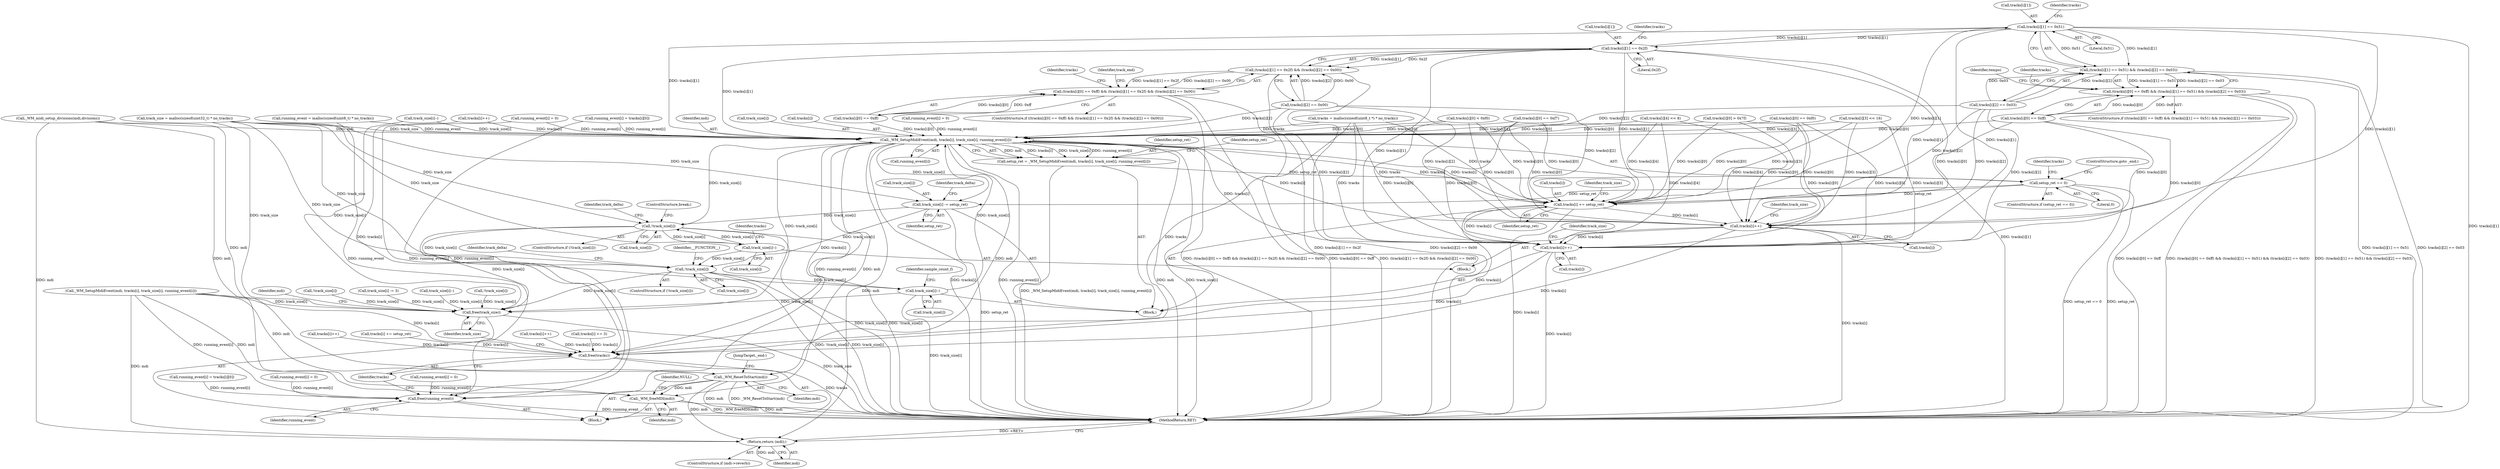 digraph "0_wildmidi_660b513d99bced8783a4a5984ac2f742c74ebbdd_1@pointer" {
"1001257" [label="(Call,tracks[i][1] == 0x51)"];
"1001225" [label="(Call,tracks[i][1] == 0x2f)"];
"1001257" [label="(Call,tracks[i][1] == 0x51)"];
"1001147" [label="(Call,_WM_SetupMidiEvent(mdi, tracks[i], track_size[i], running_event[i]))"];
"1001145" [label="(Call,setup_ret = _WM_SetupMidiEvent(mdi, tracks[i], track_size[i], running_event[i]))"];
"1001159" [label="(Call,setup_ret == 0)"];
"1001306" [label="(Call,tracks[i] += setup_ret)"];
"1001353" [label="(Call,tracks[i]++)"];
"1001396" [label="(Call,tracks[i]++)"];
"1001519" [label="(Call,free(tracks))"];
"1001311" [label="(Call,track_size[i] -= setup_ret)"];
"1001332" [label="(Call,!track_size[i])"];
"1001357" [label="(Call,track_size[i]--)"];
"1001368" [label="(Call,!track_size[i])"];
"1001400" [label="(Call,track_size[i]--)"];
"1001521" [label="(Call,free(track_size))"];
"1001508" [label="(Call,_WM_ResetToStart(mdi))"];
"1001527" [label="(Return,return (mdi);)"];
"1001529" [label="(Call,_WM_freeMDI(mdi))"];
"1001517" [label="(Call,free(running_event))"];
"1001224" [label="(Call,(tracks[i][1] == 0x2f) && (tracks[i][2] == 0x00))"];
"1001216" [label="(Call,(tracks[i][0] == 0xff) && (tracks[i][1] == 0x2f) && (tracks[i][2] == 0x00))"];
"1001256" [label="(Call,(tracks[i][1] == 0x51) && (tracks[i][2] == 0x03))"];
"1001248" [label="(Call,(tracks[i][0] == 0xff) && (tracks[i][1] == 0x51) && (tracks[i][2] == 0x03))"];
"1001519" [label="(Call,free(tracks))"];
"1001160" [label="(Identifier,setup_ret)"];
"1001525" [label="(Identifier,mdi)"];
"1001312" [label="(Call,track_size[i])"];
"1001263" [label="(Literal,0x51)"];
"1000393" [label="(Call,_WM_midi_setup_divisions(mdi,divisions))"];
"1000645" [label="(Call,track_size[i]--)"];
"1001147" [label="(Call,_WM_SetupMidiEvent(mdi, tracks[i], track_size[i], running_event[i]))"];
"1001201" [label="(Call,tracks[i][0] == 0xf7)"];
"1001520" [label="(Identifier,tracks)"];
"1001148" [label="(Identifier,mdi)"];
"1001530" [label="(Identifier,mdi)"];
"1001152" [label="(Call,track_size[i])"];
"1001527" [label="(Return,return (mdi);)"];
"1001333" [label="(Call,track_size[i])"];
"1001358" [label="(Call,track_size[i])"];
"1001217" [label="(Call,tracks[i][0] == 0xff)"];
"1001149" [label="(Call,tracks[i])"];
"1000396" [label="(Call,tracks = malloc(sizeof(uint8_t *) * no_tracks))"];
"1001257" [label="(Call,tracks[i][1] == 0x51)"];
"1001226" [label="(Call,tracks[i][1])"];
"1001235" [label="(Identifier,tracks)"];
"1001224" [label="(Call,(tracks[i][1] == 0x2f) && (tracks[i][2] == 0x00))"];
"1001523" [label="(ControlStructure,if (mdi->reverb))"];
"1001400" [label="(Call,track_size[i]--)"];
"1001405" [label="(Identifier,sample_count_f)"];
"1001248" [label="(Call,(tracks[i][0] == 0xff) && (tracks[i][1] == 0x51) && (tracks[i][2] == 0x03))"];
"1001012" [label="(Call,!track_size[i])"];
"1000123" [label="(Block,)"];
"1001144" [label="(Block,)"];
"1001308" [label="(Identifier,tracks)"];
"1001310" [label="(Identifier,setup_ret)"];
"1001509" [label="(Identifier,mdi)"];
"1001264" [label="(Call,tracks[i][2] == 0x03)"];
"1001396" [label="(Call,tracks[i]++)"];
"1001521" [label="(Call,free(track_size))"];
"1001040" [label="(Call,tracks[i]++)"];
"1001252" [label="(Identifier,tracks)"];
"1001163" [label="(ControlStructure,goto _end;)"];
"1001138" [label="(Call,running_event[i] = 0)"];
"1001354" [label="(Call,tracks[i])"];
"1000784" [label="(Call,_WM_SetupMidiEvent(mdi, tracks[i], track_size[i], running_event[i]))"];
"1001339" [label="(Identifier,track_delta)"];
"1001311" [label="(Call,track_size[i] -= setup_ret)"];
"1001155" [label="(Call,running_event[i])"];
"1000889" [label="(Call,track_size[i] -= 3)"];
"1001533" [label="(MethodReturn,RET)"];
"1001161" [label="(Literal,0)"];
"1001528" [label="(Identifier,mdi)"];
"1001242" [label="(Identifier,track_end)"];
"1001307" [label="(Call,tracks[i])"];
"1001529" [label="(Call,_WM_freeMDI(mdi))"];
"1001397" [label="(Call,tracks[i])"];
"1001401" [label="(Call,track_size[i])"];
"1001216" [label="(Call,(tracks[i][0] == 0xff) && (tracks[i][1] == 0x2f) && (tracks[i][2] == 0x00))"];
"1001174" [label="(Call,tracks[i][0] < 0xf0)"];
"1001231" [label="(Literal,0x2f)"];
"1000846" [label="(Call,running_event[i] = 0)"];
"1001306" [label="(Call,tracks[i] += setup_ret)"];
"1001165" [label="(Call,tracks[i][0] > 0x7f)"];
"1001249" [label="(Call,tracks[i][0] == 0xff)"];
"1001283" [label="(Call,tracks[i][4] << 8)"];
"1000403" [label="(Call,track_size = malloc(sizeof(uint32_t) * no_tracks))"];
"1001256" [label="(Call,(tracks[i][1] == 0x51) && (tracks[i][2] == 0x03))"];
"1001159" [label="(Call,setup_ret == 0)"];
"1001359" [label="(Identifier,track_size)"];
"1001364" [label="(Identifier,tracks)"];
"1001368" [label="(Call,!track_size[i])"];
"1000424" [label="(Call,running_event = malloc(sizeof(uint8_t) * no_tracks))"];
"1001331" [label="(ControlStructure,if (!track_size[i]))"];
"1001275" [label="(Call,tracks[i][3] << 16)"];
"1000641" [label="(Call,tracks[i]++)"];
"1001510" [label="(JumpTarget,_end:)"];
"1001044" [label="(Call,track_size[i]--)"];
"1001258" [label="(Call,tracks[i][1])"];
"1001313" [label="(Identifier,track_size)"];
"1001532" [label="(Identifier,NULL)"];
"1000583" [label="(Call,running_event[i] = 0)"];
"1001382" [label="(Identifier,track_delta)"];
"1001318" [label="(Identifier,track_delta)"];
"1000819" [label="(Call,running_event[i] = tracks[i][0])"];
"1001332" [label="(Call,!track_size[i])"];
"1001402" [label="(Identifier,track_size)"];
"1001146" [label="(Identifier,setup_ret)"];
"1001225" [label="(Call,tracks[i][1] == 0x2f)"];
"1001273" [label="(Identifier,tempo)"];
"1001247" [label="(ControlStructure,if ((tracks[i][0] == 0xff) && (tracks[i][1] == 0x51) && (tracks[i][2] == 0x03)))"];
"1001336" [label="(ControlStructure,break;)"];
"1001315" [label="(Identifier,setup_ret)"];
"1001357" [label="(Call,track_size[i]--)"];
"1001517" [label="(Call,free(running_event))"];
"1001330" [label="(Block,)"];
"1001518" [label="(Identifier,running_event)"];
"1001168" [label="(Identifier,tracks)"];
"1001232" [label="(Call,tracks[i][2] == 0x00)"];
"1000976" [label="(Call,!track_size[i])"];
"1001367" [label="(ControlStructure,if (!track_size[i]))"];
"1001158" [label="(ControlStructure,if (setup_ret == 0))"];
"1001194" [label="(Call,tracks[i][0] == 0xf0)"];
"1000884" [label="(Call,tracks[i] += 3)"];
"1001215" [label="(ControlStructure,if ((tracks[i][0] == 0xff) && (tracks[i][1] == 0x2f) && (tracks[i][2] == 0x00)))"];
"1001508" [label="(Call,_WM_ResetToStart(mdi))"];
"1001374" [label="(Identifier,__FUNCTION__)"];
"1001182" [label="(Call,running_event[i] = tracks[i][0])"];
"1001267" [label="(Identifier,tracks)"];
"1001353" [label="(Call,tracks[i]++)"];
"1001522" [label="(Identifier,track_size)"];
"1000997" [label="(Call,tracks[i]++)"];
"1001145" [label="(Call,setup_ret = _WM_SetupMidiEvent(mdi, tracks[i], track_size[i], running_event[i]))"];
"1001209" [label="(Call,running_event[i] = 0)"];
"1001369" [label="(Call,track_size[i])"];
"1000955" [label="(Call,tracks[i] += setup_ret)"];
"1001257" -> "1001256"  [label="AST: "];
"1001257" -> "1001263"  [label="CFG: "];
"1001258" -> "1001257"  [label="AST: "];
"1001263" -> "1001257"  [label="AST: "];
"1001267" -> "1001257"  [label="CFG: "];
"1001256" -> "1001257"  [label="CFG: "];
"1001257" -> "1001533"  [label="DDG: tracks[i][1]"];
"1001257" -> "1001147"  [label="DDG: tracks[i][1]"];
"1001257" -> "1001225"  [label="DDG: tracks[i][1]"];
"1001257" -> "1001256"  [label="DDG: tracks[i][1]"];
"1001257" -> "1001256"  [label="DDG: 0x51"];
"1001225" -> "1001257"  [label="DDG: tracks[i][1]"];
"1001257" -> "1001306"  [label="DDG: tracks[i][1]"];
"1001257" -> "1001353"  [label="DDG: tracks[i][1]"];
"1001257" -> "1001396"  [label="DDG: tracks[i][1]"];
"1001225" -> "1001224"  [label="AST: "];
"1001225" -> "1001231"  [label="CFG: "];
"1001226" -> "1001225"  [label="AST: "];
"1001231" -> "1001225"  [label="AST: "];
"1001235" -> "1001225"  [label="CFG: "];
"1001224" -> "1001225"  [label="CFG: "];
"1001225" -> "1001533"  [label="DDG: tracks[i][1]"];
"1001225" -> "1001147"  [label="DDG: tracks[i][1]"];
"1001225" -> "1001224"  [label="DDG: tracks[i][1]"];
"1001225" -> "1001224"  [label="DDG: 0x2f"];
"1001225" -> "1001306"  [label="DDG: tracks[i][1]"];
"1001225" -> "1001353"  [label="DDG: tracks[i][1]"];
"1001225" -> "1001396"  [label="DDG: tracks[i][1]"];
"1001147" -> "1001145"  [label="AST: "];
"1001147" -> "1001155"  [label="CFG: "];
"1001148" -> "1001147"  [label="AST: "];
"1001149" -> "1001147"  [label="AST: "];
"1001152" -> "1001147"  [label="AST: "];
"1001155" -> "1001147"  [label="AST: "];
"1001145" -> "1001147"  [label="CFG: "];
"1001147" -> "1001533"  [label="DDG: running_event[i]"];
"1001147" -> "1001533"  [label="DDG: mdi"];
"1001147" -> "1001533"  [label="DDG: track_size[i]"];
"1001147" -> "1001533"  [label="DDG: tracks[i]"];
"1001147" -> "1001145"  [label="DDG: mdi"];
"1001147" -> "1001145"  [label="DDG: tracks[i]"];
"1001147" -> "1001145"  [label="DDG: track_size[i]"];
"1001147" -> "1001145"  [label="DDG: running_event[i]"];
"1000393" -> "1001147"  [label="DDG: mdi"];
"1001264" -> "1001147"  [label="DDG: tracks[i][2]"];
"1000396" -> "1001147"  [label="DDG: tracks"];
"1001165" -> "1001147"  [label="DDG: tracks[i][0]"];
"1001217" -> "1001147"  [label="DDG: tracks[i][0]"];
"1001232" -> "1001147"  [label="DDG: tracks[i][2]"];
"1001201" -> "1001147"  [label="DDG: tracks[i][0]"];
"1001275" -> "1001147"  [label="DDG: tracks[i][3]"];
"1001249" -> "1001147"  [label="DDG: tracks[i][0]"];
"1001306" -> "1001147"  [label="DDG: tracks[i]"];
"1001283" -> "1001147"  [label="DDG: tracks[i][4]"];
"1001194" -> "1001147"  [label="DDG: tracks[i][0]"];
"1001353" -> "1001147"  [label="DDG: tracks[i]"];
"1001396" -> "1001147"  [label="DDG: tracks[i]"];
"1000641" -> "1001147"  [label="DDG: tracks[i]"];
"1001174" -> "1001147"  [label="DDG: tracks[i][0]"];
"1001332" -> "1001147"  [label="DDG: track_size[i]"];
"1000645" -> "1001147"  [label="DDG: track_size[i]"];
"1000403" -> "1001147"  [label="DDG: track_size"];
"1001400" -> "1001147"  [label="DDG: track_size[i]"];
"1001138" -> "1001147"  [label="DDG: running_event[i]"];
"1000424" -> "1001147"  [label="DDG: running_event"];
"1001182" -> "1001147"  [label="DDG: running_event[i]"];
"1001209" -> "1001147"  [label="DDG: running_event[i]"];
"1001147" -> "1001306"  [label="DDG: tracks[i]"];
"1001147" -> "1001311"  [label="DDG: track_size[i]"];
"1001147" -> "1001508"  [label="DDG: mdi"];
"1001147" -> "1001517"  [label="DDG: running_event[i]"];
"1001147" -> "1001519"  [label="DDG: tracks[i]"];
"1001147" -> "1001521"  [label="DDG: track_size[i]"];
"1001147" -> "1001527"  [label="DDG: mdi"];
"1001147" -> "1001529"  [label="DDG: mdi"];
"1001145" -> "1001144"  [label="AST: "];
"1001146" -> "1001145"  [label="AST: "];
"1001160" -> "1001145"  [label="CFG: "];
"1001145" -> "1001533"  [label="DDG: _WM_SetupMidiEvent(mdi, tracks[i], track_size[i], running_event[i])"];
"1001145" -> "1001159"  [label="DDG: setup_ret"];
"1001159" -> "1001158"  [label="AST: "];
"1001159" -> "1001161"  [label="CFG: "];
"1001160" -> "1001159"  [label="AST: "];
"1001161" -> "1001159"  [label="AST: "];
"1001163" -> "1001159"  [label="CFG: "];
"1001168" -> "1001159"  [label="CFG: "];
"1001159" -> "1001533"  [label="DDG: setup_ret"];
"1001159" -> "1001533"  [label="DDG: setup_ret == 0"];
"1001159" -> "1001306"  [label="DDG: setup_ret"];
"1001159" -> "1001311"  [label="DDG: setup_ret"];
"1001306" -> "1001144"  [label="AST: "];
"1001306" -> "1001310"  [label="CFG: "];
"1001307" -> "1001306"  [label="AST: "];
"1001310" -> "1001306"  [label="AST: "];
"1001313" -> "1001306"  [label="CFG: "];
"1001306" -> "1001533"  [label="DDG: tracks[i]"];
"1001264" -> "1001306"  [label="DDG: tracks[i][2]"];
"1000396" -> "1001306"  [label="DDG: tracks"];
"1001165" -> "1001306"  [label="DDG: tracks[i][0]"];
"1001232" -> "1001306"  [label="DDG: tracks[i][2]"];
"1001201" -> "1001306"  [label="DDG: tracks[i][0]"];
"1001275" -> "1001306"  [label="DDG: tracks[i][3]"];
"1001249" -> "1001306"  [label="DDG: tracks[i][0]"];
"1001283" -> "1001306"  [label="DDG: tracks[i][4]"];
"1001194" -> "1001306"  [label="DDG: tracks[i][0]"];
"1001174" -> "1001306"  [label="DDG: tracks[i][0]"];
"1001306" -> "1001353"  [label="DDG: tracks[i]"];
"1001306" -> "1001396"  [label="DDG: tracks[i]"];
"1001306" -> "1001519"  [label="DDG: tracks[i]"];
"1001353" -> "1001330"  [label="AST: "];
"1001353" -> "1001354"  [label="CFG: "];
"1001354" -> "1001353"  [label="AST: "];
"1001359" -> "1001353"  [label="CFG: "];
"1001353" -> "1001533"  [label="DDG: tracks[i]"];
"1001264" -> "1001353"  [label="DDG: tracks[i][2]"];
"1000396" -> "1001353"  [label="DDG: tracks"];
"1001165" -> "1001353"  [label="DDG: tracks[i][0]"];
"1001232" -> "1001353"  [label="DDG: tracks[i][2]"];
"1001201" -> "1001353"  [label="DDG: tracks[i][0]"];
"1001275" -> "1001353"  [label="DDG: tracks[i][3]"];
"1001249" -> "1001353"  [label="DDG: tracks[i][0]"];
"1001283" -> "1001353"  [label="DDG: tracks[i][4]"];
"1001194" -> "1001353"  [label="DDG: tracks[i][0]"];
"1001174" -> "1001353"  [label="DDG: tracks[i][0]"];
"1001353" -> "1001396"  [label="DDG: tracks[i]"];
"1001353" -> "1001519"  [label="DDG: tracks[i]"];
"1001396" -> "1001144"  [label="AST: "];
"1001396" -> "1001397"  [label="CFG: "];
"1001397" -> "1001396"  [label="AST: "];
"1001402" -> "1001396"  [label="CFG: "];
"1001396" -> "1001533"  [label="DDG: tracks[i]"];
"1001264" -> "1001396"  [label="DDG: tracks[i][2]"];
"1000396" -> "1001396"  [label="DDG: tracks"];
"1001165" -> "1001396"  [label="DDG: tracks[i][0]"];
"1001232" -> "1001396"  [label="DDG: tracks[i][2]"];
"1001201" -> "1001396"  [label="DDG: tracks[i][0]"];
"1001275" -> "1001396"  [label="DDG: tracks[i][3]"];
"1001249" -> "1001396"  [label="DDG: tracks[i][0]"];
"1001283" -> "1001396"  [label="DDG: tracks[i][4]"];
"1001194" -> "1001396"  [label="DDG: tracks[i][0]"];
"1001174" -> "1001396"  [label="DDG: tracks[i][0]"];
"1001396" -> "1001519"  [label="DDG: tracks[i]"];
"1001519" -> "1000123"  [label="AST: "];
"1001519" -> "1001520"  [label="CFG: "];
"1001520" -> "1001519"  [label="AST: "];
"1001522" -> "1001519"  [label="CFG: "];
"1001519" -> "1001533"  [label="DDG: tracks"];
"1000997" -> "1001519"  [label="DDG: tracks[i]"];
"1000884" -> "1001519"  [label="DDG: tracks[i]"];
"1000784" -> "1001519"  [label="DDG: tracks[i]"];
"1000955" -> "1001519"  [label="DDG: tracks[i]"];
"1001040" -> "1001519"  [label="DDG: tracks[i]"];
"1000396" -> "1001519"  [label="DDG: tracks"];
"1000641" -> "1001519"  [label="DDG: tracks[i]"];
"1001311" -> "1001144"  [label="AST: "];
"1001311" -> "1001315"  [label="CFG: "];
"1001312" -> "1001311"  [label="AST: "];
"1001315" -> "1001311"  [label="AST: "];
"1001318" -> "1001311"  [label="CFG: "];
"1001311" -> "1001533"  [label="DDG: setup_ret"];
"1000403" -> "1001311"  [label="DDG: track_size"];
"1001311" -> "1001332"  [label="DDG: track_size[i]"];
"1001311" -> "1001368"  [label="DDG: track_size[i]"];
"1001332" -> "1001331"  [label="AST: "];
"1001332" -> "1001333"  [label="CFG: "];
"1001333" -> "1001332"  [label="AST: "];
"1001336" -> "1001332"  [label="CFG: "];
"1001339" -> "1001332"  [label="CFG: "];
"1001332" -> "1001533"  [label="DDG: track_size[i]"];
"1001332" -> "1001533"  [label="DDG: !track_size[i]"];
"1000403" -> "1001332"  [label="DDG: track_size"];
"1001357" -> "1001332"  [label="DDG: track_size[i]"];
"1001332" -> "1001357"  [label="DDG: track_size[i]"];
"1001332" -> "1001368"  [label="DDG: track_size[i]"];
"1001332" -> "1001521"  [label="DDG: track_size[i]"];
"1001357" -> "1001330"  [label="AST: "];
"1001357" -> "1001358"  [label="CFG: "];
"1001358" -> "1001357"  [label="AST: "];
"1001364" -> "1001357"  [label="CFG: "];
"1000403" -> "1001357"  [label="DDG: track_size"];
"1001357" -> "1001368"  [label="DDG: track_size[i]"];
"1001368" -> "1001367"  [label="AST: "];
"1001368" -> "1001369"  [label="CFG: "];
"1001369" -> "1001368"  [label="AST: "];
"1001374" -> "1001368"  [label="CFG: "];
"1001382" -> "1001368"  [label="CFG: "];
"1001368" -> "1001533"  [label="DDG: !track_size[i]"];
"1001368" -> "1001533"  [label="DDG: track_size[i]"];
"1000403" -> "1001368"  [label="DDG: track_size"];
"1001368" -> "1001400"  [label="DDG: track_size[i]"];
"1001368" -> "1001521"  [label="DDG: track_size[i]"];
"1001400" -> "1001144"  [label="AST: "];
"1001400" -> "1001401"  [label="CFG: "];
"1001401" -> "1001400"  [label="AST: "];
"1001405" -> "1001400"  [label="CFG: "];
"1001400" -> "1001533"  [label="DDG: track_size[i]"];
"1000403" -> "1001400"  [label="DDG: track_size"];
"1001400" -> "1001521"  [label="DDG: track_size[i]"];
"1001521" -> "1000123"  [label="AST: "];
"1001521" -> "1001522"  [label="CFG: "];
"1001522" -> "1001521"  [label="AST: "];
"1001525" -> "1001521"  [label="CFG: "];
"1001521" -> "1001533"  [label="DDG: track_size"];
"1000784" -> "1001521"  [label="DDG: track_size[i]"];
"1000645" -> "1001521"  [label="DDG: track_size[i]"];
"1001044" -> "1001521"  [label="DDG: track_size[i]"];
"1000403" -> "1001521"  [label="DDG: track_size"];
"1001012" -> "1001521"  [label="DDG: track_size[i]"];
"1000976" -> "1001521"  [label="DDG: track_size[i]"];
"1000889" -> "1001521"  [label="DDG: track_size[i]"];
"1001508" -> "1000123"  [label="AST: "];
"1001508" -> "1001509"  [label="CFG: "];
"1001509" -> "1001508"  [label="AST: "];
"1001510" -> "1001508"  [label="CFG: "];
"1001508" -> "1001533"  [label="DDG: mdi"];
"1001508" -> "1001533"  [label="DDG: _WM_ResetToStart(mdi)"];
"1000784" -> "1001508"  [label="DDG: mdi"];
"1000393" -> "1001508"  [label="DDG: mdi"];
"1001508" -> "1001527"  [label="DDG: mdi"];
"1001508" -> "1001529"  [label="DDG: mdi"];
"1001527" -> "1001523"  [label="AST: "];
"1001527" -> "1001528"  [label="CFG: "];
"1001528" -> "1001527"  [label="AST: "];
"1001533" -> "1001527"  [label="CFG: "];
"1001527" -> "1001533"  [label="DDG: <RET>"];
"1001528" -> "1001527"  [label="DDG: mdi"];
"1000784" -> "1001527"  [label="DDG: mdi"];
"1000393" -> "1001527"  [label="DDG: mdi"];
"1001529" -> "1000123"  [label="AST: "];
"1001529" -> "1001530"  [label="CFG: "];
"1001530" -> "1001529"  [label="AST: "];
"1001532" -> "1001529"  [label="CFG: "];
"1001529" -> "1001533"  [label="DDG: mdi"];
"1001529" -> "1001533"  [label="DDG: _WM_freeMDI(mdi)"];
"1000784" -> "1001529"  [label="DDG: mdi"];
"1000393" -> "1001529"  [label="DDG: mdi"];
"1001517" -> "1000123"  [label="AST: "];
"1001517" -> "1001518"  [label="CFG: "];
"1001518" -> "1001517"  [label="AST: "];
"1001520" -> "1001517"  [label="CFG: "];
"1001517" -> "1001533"  [label="DDG: running_event"];
"1000819" -> "1001517"  [label="DDG: running_event[i]"];
"1000583" -> "1001517"  [label="DDG: running_event[i]"];
"1000424" -> "1001517"  [label="DDG: running_event"];
"1001182" -> "1001517"  [label="DDG: running_event[i]"];
"1000846" -> "1001517"  [label="DDG: running_event[i]"];
"1001209" -> "1001517"  [label="DDG: running_event[i]"];
"1000784" -> "1001517"  [label="DDG: running_event[i]"];
"1001224" -> "1001216"  [label="AST: "];
"1001224" -> "1001232"  [label="CFG: "];
"1001232" -> "1001224"  [label="AST: "];
"1001216" -> "1001224"  [label="CFG: "];
"1001224" -> "1001533"  [label="DDG: tracks[i][2] == 0x00"];
"1001224" -> "1001533"  [label="DDG: tracks[i][1] == 0x2f"];
"1001224" -> "1001216"  [label="DDG: tracks[i][1] == 0x2f"];
"1001224" -> "1001216"  [label="DDG: tracks[i][2] == 0x00"];
"1001232" -> "1001224"  [label="DDG: tracks[i][2]"];
"1001232" -> "1001224"  [label="DDG: 0x00"];
"1001216" -> "1001215"  [label="AST: "];
"1001216" -> "1001217"  [label="CFG: "];
"1001217" -> "1001216"  [label="AST: "];
"1001242" -> "1001216"  [label="CFG: "];
"1001252" -> "1001216"  [label="CFG: "];
"1001216" -> "1001533"  [label="DDG: (tracks[i][0] == 0xff) && (tracks[i][1] == 0x2f) && (tracks[i][2] == 0x00)"];
"1001216" -> "1001533"  [label="DDG: tracks[i][0] == 0xff"];
"1001216" -> "1001533"  [label="DDG: (tracks[i][1] == 0x2f) && (tracks[i][2] == 0x00)"];
"1001217" -> "1001216"  [label="DDG: tracks[i][0]"];
"1001217" -> "1001216"  [label="DDG: 0xff"];
"1001256" -> "1001248"  [label="AST: "];
"1001256" -> "1001264"  [label="CFG: "];
"1001264" -> "1001256"  [label="AST: "];
"1001248" -> "1001256"  [label="CFG: "];
"1001256" -> "1001533"  [label="DDG: tracks[i][1] == 0x51"];
"1001256" -> "1001533"  [label="DDG: tracks[i][2] == 0x03"];
"1001256" -> "1001248"  [label="DDG: tracks[i][1] == 0x51"];
"1001256" -> "1001248"  [label="DDG: tracks[i][2] == 0x03"];
"1001264" -> "1001256"  [label="DDG: tracks[i][2]"];
"1001264" -> "1001256"  [label="DDG: 0x03"];
"1001248" -> "1001247"  [label="AST: "];
"1001248" -> "1001249"  [label="CFG: "];
"1001249" -> "1001248"  [label="AST: "];
"1001273" -> "1001248"  [label="CFG: "];
"1001308" -> "1001248"  [label="CFG: "];
"1001248" -> "1001533"  [label="DDG: (tracks[i][1] == 0x51) && (tracks[i][2] == 0x03)"];
"1001248" -> "1001533"  [label="DDG: tracks[i][0] == 0xff"];
"1001248" -> "1001533"  [label="DDG: (tracks[i][0] == 0xff) && (tracks[i][1] == 0x51) && (tracks[i][2] == 0x03)"];
"1001249" -> "1001248"  [label="DDG: tracks[i][0]"];
"1001249" -> "1001248"  [label="DDG: 0xff"];
}

